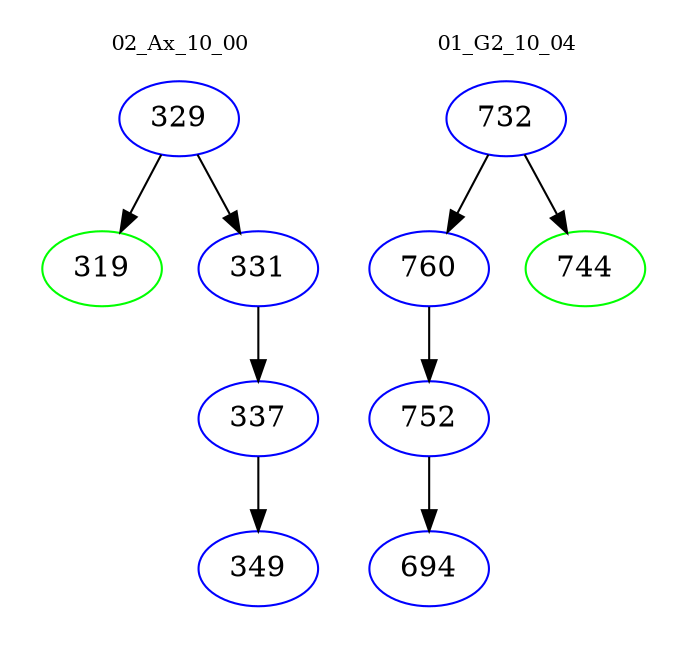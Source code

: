 digraph{
subgraph cluster_0 {
color = white
label = "02_Ax_10_00";
fontsize=10;
T0_329 [label="329", color="blue"]
T0_329 -> T0_319 [color="black"]
T0_319 [label="319", color="green"]
T0_329 -> T0_331 [color="black"]
T0_331 [label="331", color="blue"]
T0_331 -> T0_337 [color="black"]
T0_337 [label="337", color="blue"]
T0_337 -> T0_349 [color="black"]
T0_349 [label="349", color="blue"]
}
subgraph cluster_1 {
color = white
label = "01_G2_10_04";
fontsize=10;
T1_732 [label="732", color="blue"]
T1_732 -> T1_760 [color="black"]
T1_760 [label="760", color="blue"]
T1_760 -> T1_752 [color="black"]
T1_752 [label="752", color="blue"]
T1_752 -> T1_694 [color="black"]
T1_694 [label="694", color="blue"]
T1_732 -> T1_744 [color="black"]
T1_744 [label="744", color="green"]
}
}
